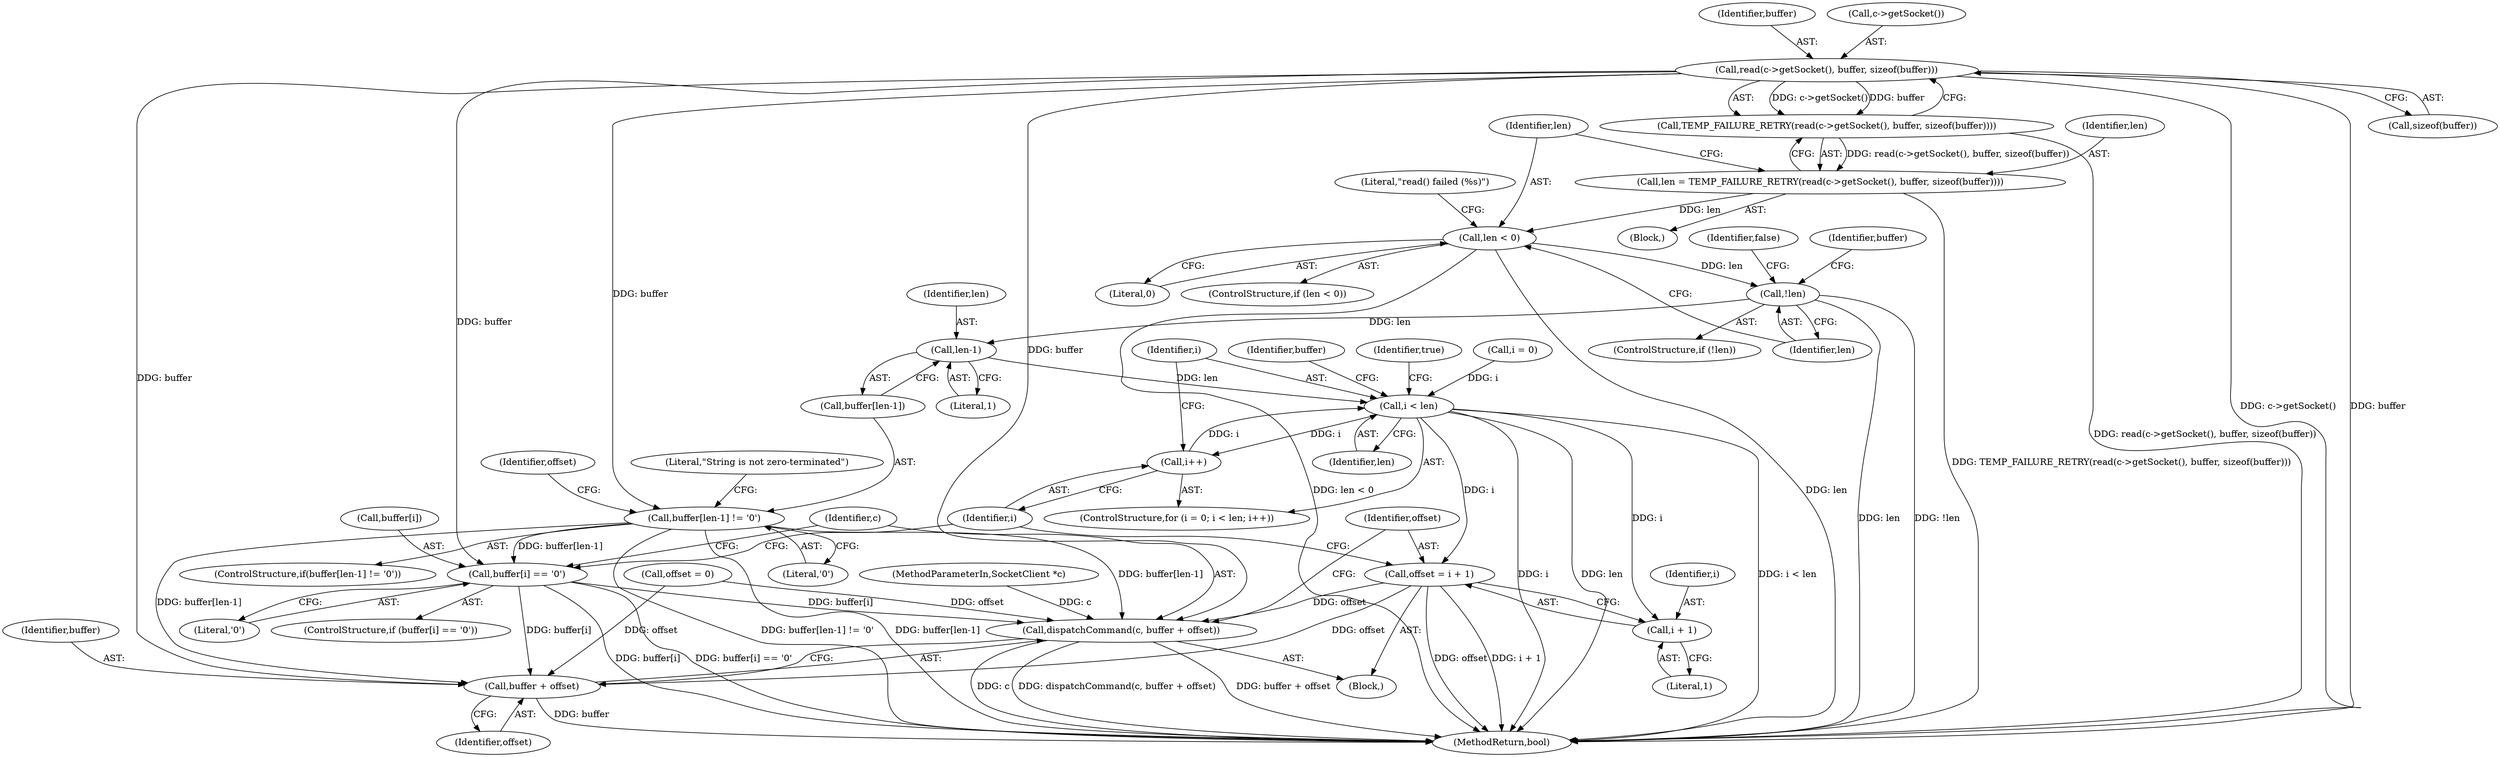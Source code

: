 digraph "0_Android_771ab014c24a682b32990da08e87e2f0ab765bd2_0@API" {
"1000109" [label="(Call,read(c->getSocket(), buffer, sizeof(buffer)))"];
"1000108" [label="(Call,TEMP_FAILURE_RETRY(read(c->getSocket(), buffer, sizeof(buffer))))"];
"1000106" [label="(Call,len = TEMP_FAILURE_RETRY(read(c->getSocket(), buffer, sizeof(buffer))))"];
"1000115" [label="(Call,len < 0)"];
"1000127" [label="(Call,!len)"];
"1000135" [label="(Call,len-1)"];
"1000150" [label="(Call,i < len)"];
"1000153" [label="(Call,i++)"];
"1000168" [label="(Call,offset = i + 1)"];
"1000163" [label="(Call,dispatchCommand(c, buffer + offset))"];
"1000165" [label="(Call,buffer + offset)"];
"1000170" [label="(Call,i + 1)"];
"1000132" [label="(Call,buffer[len-1] != '\0')"];
"1000157" [label="(Call,buffer[i] == '\0')"];
"1000166" [label="(Identifier,buffer)"];
"1000126" [label="(ControlStructure,if (!len))"];
"1000175" [label="(MethodReturn,bool)"];
"1000128" [label="(Identifier,len)"];
"1000151" [label="(Identifier,i)"];
"1000130" [label="(Identifier,false)"];
"1000137" [label="(Literal,1)"];
"1000167" [label="(Identifier,offset)"];
"1000143" [label="(Identifier,offset)"];
"1000157" [label="(Call,buffer[i] == '\0')"];
"1000111" [label="(Identifier,buffer)"];
"1000109" [label="(Call,read(c->getSocket(), buffer, sizeof(buffer)))"];
"1000117" [label="(Literal,0)"];
"1000171" [label="(Identifier,i)"];
"1000140" [label="(Literal,\"String is not zero-terminated\")"];
"1000165" [label="(Call,buffer + offset)"];
"1000110" [label="(Call,c->getSocket())"];
"1000120" [label="(Literal,\"read() failed (%s)\")"];
"1000161" [label="(Literal,'\0')"];
"1000142" [label="(Call,offset = 0)"];
"1000164" [label="(Identifier,c)"];
"1000156" [label="(ControlStructure,if (buffer[i] == '\0'))"];
"1000136" [label="(Identifier,len)"];
"1000138" [label="(Literal,'\0')"];
"1000108" [label="(Call,TEMP_FAILURE_RETRY(read(c->getSocket(), buffer, sizeof(buffer))))"];
"1000135" [label="(Call,len-1)"];
"1000147" [label="(Call,i = 0)"];
"1000169" [label="(Identifier,offset)"];
"1000146" [label="(ControlStructure,for (i = 0; i < len; i++))"];
"1000153" [label="(Call,i++)"];
"1000133" [label="(Call,buffer[len-1])"];
"1000131" [label="(ControlStructure,if(buffer[len-1] != '\0'))"];
"1000107" [label="(Identifier,len)"];
"1000159" [label="(Identifier,buffer)"];
"1000127" [label="(Call,!len)"];
"1000162" [label="(Block,)"];
"1000112" [label="(Call,sizeof(buffer))"];
"1000168" [label="(Call,offset = i + 1)"];
"1000103" [label="(Block,)"];
"1000163" [label="(Call,dispatchCommand(c, buffer + offset))"];
"1000106" [label="(Call,len = TEMP_FAILURE_RETRY(read(c->getSocket(), buffer, sizeof(buffer))))"];
"1000102" [label="(MethodParameterIn,SocketClient *c)"];
"1000116" [label="(Identifier,len)"];
"1000115" [label="(Call,len < 0)"];
"1000154" [label="(Identifier,i)"];
"1000134" [label="(Identifier,buffer)"];
"1000132" [label="(Call,buffer[len-1] != '\0')"];
"1000114" [label="(ControlStructure,if (len < 0))"];
"1000152" [label="(Identifier,len)"];
"1000174" [label="(Identifier,true)"];
"1000170" [label="(Call,i + 1)"];
"1000150" [label="(Call,i < len)"];
"1000172" [label="(Literal,1)"];
"1000158" [label="(Call,buffer[i])"];
"1000109" -> "1000108"  [label="AST: "];
"1000109" -> "1000112"  [label="CFG: "];
"1000110" -> "1000109"  [label="AST: "];
"1000111" -> "1000109"  [label="AST: "];
"1000112" -> "1000109"  [label="AST: "];
"1000108" -> "1000109"  [label="CFG: "];
"1000109" -> "1000175"  [label="DDG: c->getSocket()"];
"1000109" -> "1000175"  [label="DDG: buffer"];
"1000109" -> "1000108"  [label="DDG: c->getSocket()"];
"1000109" -> "1000108"  [label="DDG: buffer"];
"1000109" -> "1000132"  [label="DDG: buffer"];
"1000109" -> "1000157"  [label="DDG: buffer"];
"1000109" -> "1000163"  [label="DDG: buffer"];
"1000109" -> "1000165"  [label="DDG: buffer"];
"1000108" -> "1000106"  [label="AST: "];
"1000106" -> "1000108"  [label="CFG: "];
"1000108" -> "1000175"  [label="DDG: read(c->getSocket(), buffer, sizeof(buffer))"];
"1000108" -> "1000106"  [label="DDG: read(c->getSocket(), buffer, sizeof(buffer))"];
"1000106" -> "1000103"  [label="AST: "];
"1000107" -> "1000106"  [label="AST: "];
"1000116" -> "1000106"  [label="CFG: "];
"1000106" -> "1000175"  [label="DDG: TEMP_FAILURE_RETRY(read(c->getSocket(), buffer, sizeof(buffer)))"];
"1000106" -> "1000115"  [label="DDG: len"];
"1000115" -> "1000114"  [label="AST: "];
"1000115" -> "1000117"  [label="CFG: "];
"1000116" -> "1000115"  [label="AST: "];
"1000117" -> "1000115"  [label="AST: "];
"1000120" -> "1000115"  [label="CFG: "];
"1000128" -> "1000115"  [label="CFG: "];
"1000115" -> "1000175"  [label="DDG: len < 0"];
"1000115" -> "1000175"  [label="DDG: len"];
"1000115" -> "1000127"  [label="DDG: len"];
"1000127" -> "1000126"  [label="AST: "];
"1000127" -> "1000128"  [label="CFG: "];
"1000128" -> "1000127"  [label="AST: "];
"1000130" -> "1000127"  [label="CFG: "];
"1000134" -> "1000127"  [label="CFG: "];
"1000127" -> "1000175"  [label="DDG: len"];
"1000127" -> "1000175"  [label="DDG: !len"];
"1000127" -> "1000135"  [label="DDG: len"];
"1000135" -> "1000133"  [label="AST: "];
"1000135" -> "1000137"  [label="CFG: "];
"1000136" -> "1000135"  [label="AST: "];
"1000137" -> "1000135"  [label="AST: "];
"1000133" -> "1000135"  [label="CFG: "];
"1000135" -> "1000150"  [label="DDG: len"];
"1000150" -> "1000146"  [label="AST: "];
"1000150" -> "1000152"  [label="CFG: "];
"1000151" -> "1000150"  [label="AST: "];
"1000152" -> "1000150"  [label="AST: "];
"1000159" -> "1000150"  [label="CFG: "];
"1000174" -> "1000150"  [label="CFG: "];
"1000150" -> "1000175"  [label="DDG: i"];
"1000150" -> "1000175"  [label="DDG: len"];
"1000150" -> "1000175"  [label="DDG: i < len"];
"1000147" -> "1000150"  [label="DDG: i"];
"1000153" -> "1000150"  [label="DDG: i"];
"1000150" -> "1000153"  [label="DDG: i"];
"1000150" -> "1000168"  [label="DDG: i"];
"1000150" -> "1000170"  [label="DDG: i"];
"1000153" -> "1000146"  [label="AST: "];
"1000153" -> "1000154"  [label="CFG: "];
"1000154" -> "1000153"  [label="AST: "];
"1000151" -> "1000153"  [label="CFG: "];
"1000168" -> "1000162"  [label="AST: "];
"1000168" -> "1000170"  [label="CFG: "];
"1000169" -> "1000168"  [label="AST: "];
"1000170" -> "1000168"  [label="AST: "];
"1000154" -> "1000168"  [label="CFG: "];
"1000168" -> "1000175"  [label="DDG: offset"];
"1000168" -> "1000175"  [label="DDG: i + 1"];
"1000168" -> "1000163"  [label="DDG: offset"];
"1000168" -> "1000165"  [label="DDG: offset"];
"1000163" -> "1000162"  [label="AST: "];
"1000163" -> "1000165"  [label="CFG: "];
"1000164" -> "1000163"  [label="AST: "];
"1000165" -> "1000163"  [label="AST: "];
"1000169" -> "1000163"  [label="CFG: "];
"1000163" -> "1000175"  [label="DDG: dispatchCommand(c, buffer + offset)"];
"1000163" -> "1000175"  [label="DDG: buffer + offset"];
"1000163" -> "1000175"  [label="DDG: c"];
"1000102" -> "1000163"  [label="DDG: c"];
"1000157" -> "1000163"  [label="DDG: buffer[i]"];
"1000132" -> "1000163"  [label="DDG: buffer[len-1]"];
"1000142" -> "1000163"  [label="DDG: offset"];
"1000165" -> "1000167"  [label="CFG: "];
"1000166" -> "1000165"  [label="AST: "];
"1000167" -> "1000165"  [label="AST: "];
"1000165" -> "1000175"  [label="DDG: buffer"];
"1000157" -> "1000165"  [label="DDG: buffer[i]"];
"1000132" -> "1000165"  [label="DDG: buffer[len-1]"];
"1000142" -> "1000165"  [label="DDG: offset"];
"1000170" -> "1000172"  [label="CFG: "];
"1000171" -> "1000170"  [label="AST: "];
"1000172" -> "1000170"  [label="AST: "];
"1000132" -> "1000131"  [label="AST: "];
"1000132" -> "1000138"  [label="CFG: "];
"1000133" -> "1000132"  [label="AST: "];
"1000138" -> "1000132"  [label="AST: "];
"1000140" -> "1000132"  [label="CFG: "];
"1000143" -> "1000132"  [label="CFG: "];
"1000132" -> "1000175"  [label="DDG: buffer[len-1] != '\0'"];
"1000132" -> "1000175"  [label="DDG: buffer[len-1]"];
"1000132" -> "1000157"  [label="DDG: buffer[len-1]"];
"1000157" -> "1000156"  [label="AST: "];
"1000157" -> "1000161"  [label="CFG: "];
"1000158" -> "1000157"  [label="AST: "];
"1000161" -> "1000157"  [label="AST: "];
"1000164" -> "1000157"  [label="CFG: "];
"1000154" -> "1000157"  [label="CFG: "];
"1000157" -> "1000175"  [label="DDG: buffer[i] == '\0'"];
"1000157" -> "1000175"  [label="DDG: buffer[i]"];
}
